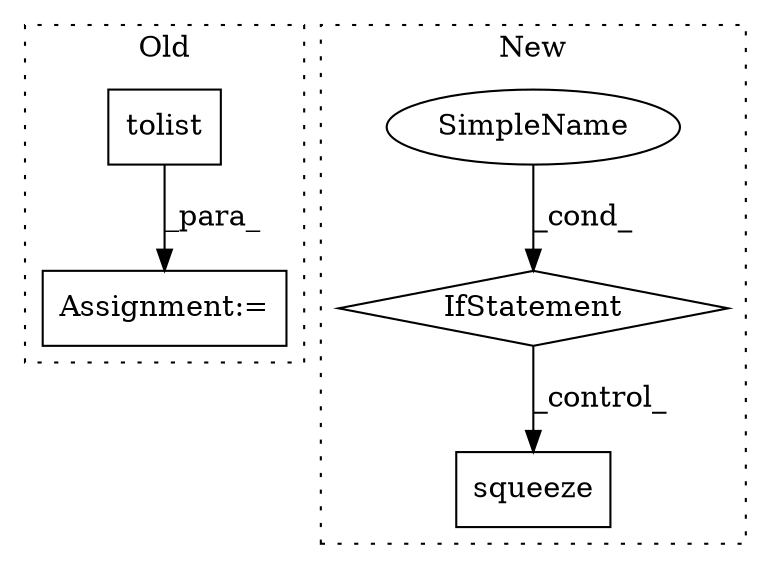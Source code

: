 digraph G {
subgraph cluster0 {
1 [label="tolist" a="32" s="16468" l="8" shape="box"];
3 [label="Assignment:=" a="7" s="16453" l="1" shape="box"];
label = "Old";
style="dotted";
}
subgraph cluster1 {
2 [label="squeeze" a="32" s="15856" l="9" shape="box"];
4 [label="IfStatement" a="25" s="15923" l="21" shape="diamond"];
5 [label="SimpleName" a="42" s="15939" l="5" shape="ellipse"];
label = "New";
style="dotted";
}
1 -> 3 [label="_para_"];
4 -> 2 [label="_control_"];
5 -> 4 [label="_cond_"];
}